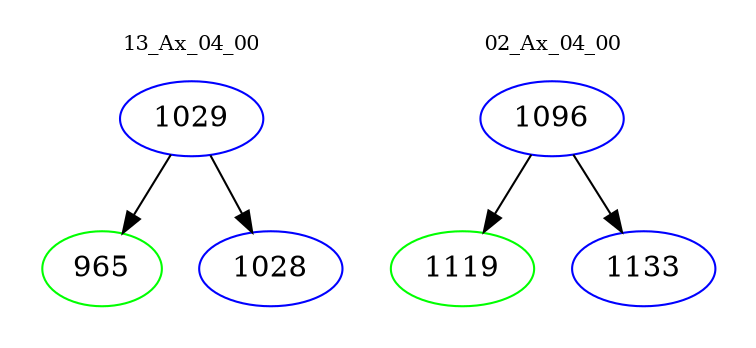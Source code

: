 digraph{
subgraph cluster_0 {
color = white
label = "13_Ax_04_00";
fontsize=10;
T0_1029 [label="1029", color="blue"]
T0_1029 -> T0_965 [color="black"]
T0_965 [label="965", color="green"]
T0_1029 -> T0_1028 [color="black"]
T0_1028 [label="1028", color="blue"]
}
subgraph cluster_1 {
color = white
label = "02_Ax_04_00";
fontsize=10;
T1_1096 [label="1096", color="blue"]
T1_1096 -> T1_1119 [color="black"]
T1_1119 [label="1119", color="green"]
T1_1096 -> T1_1133 [color="black"]
T1_1133 [label="1133", color="blue"]
}
}
